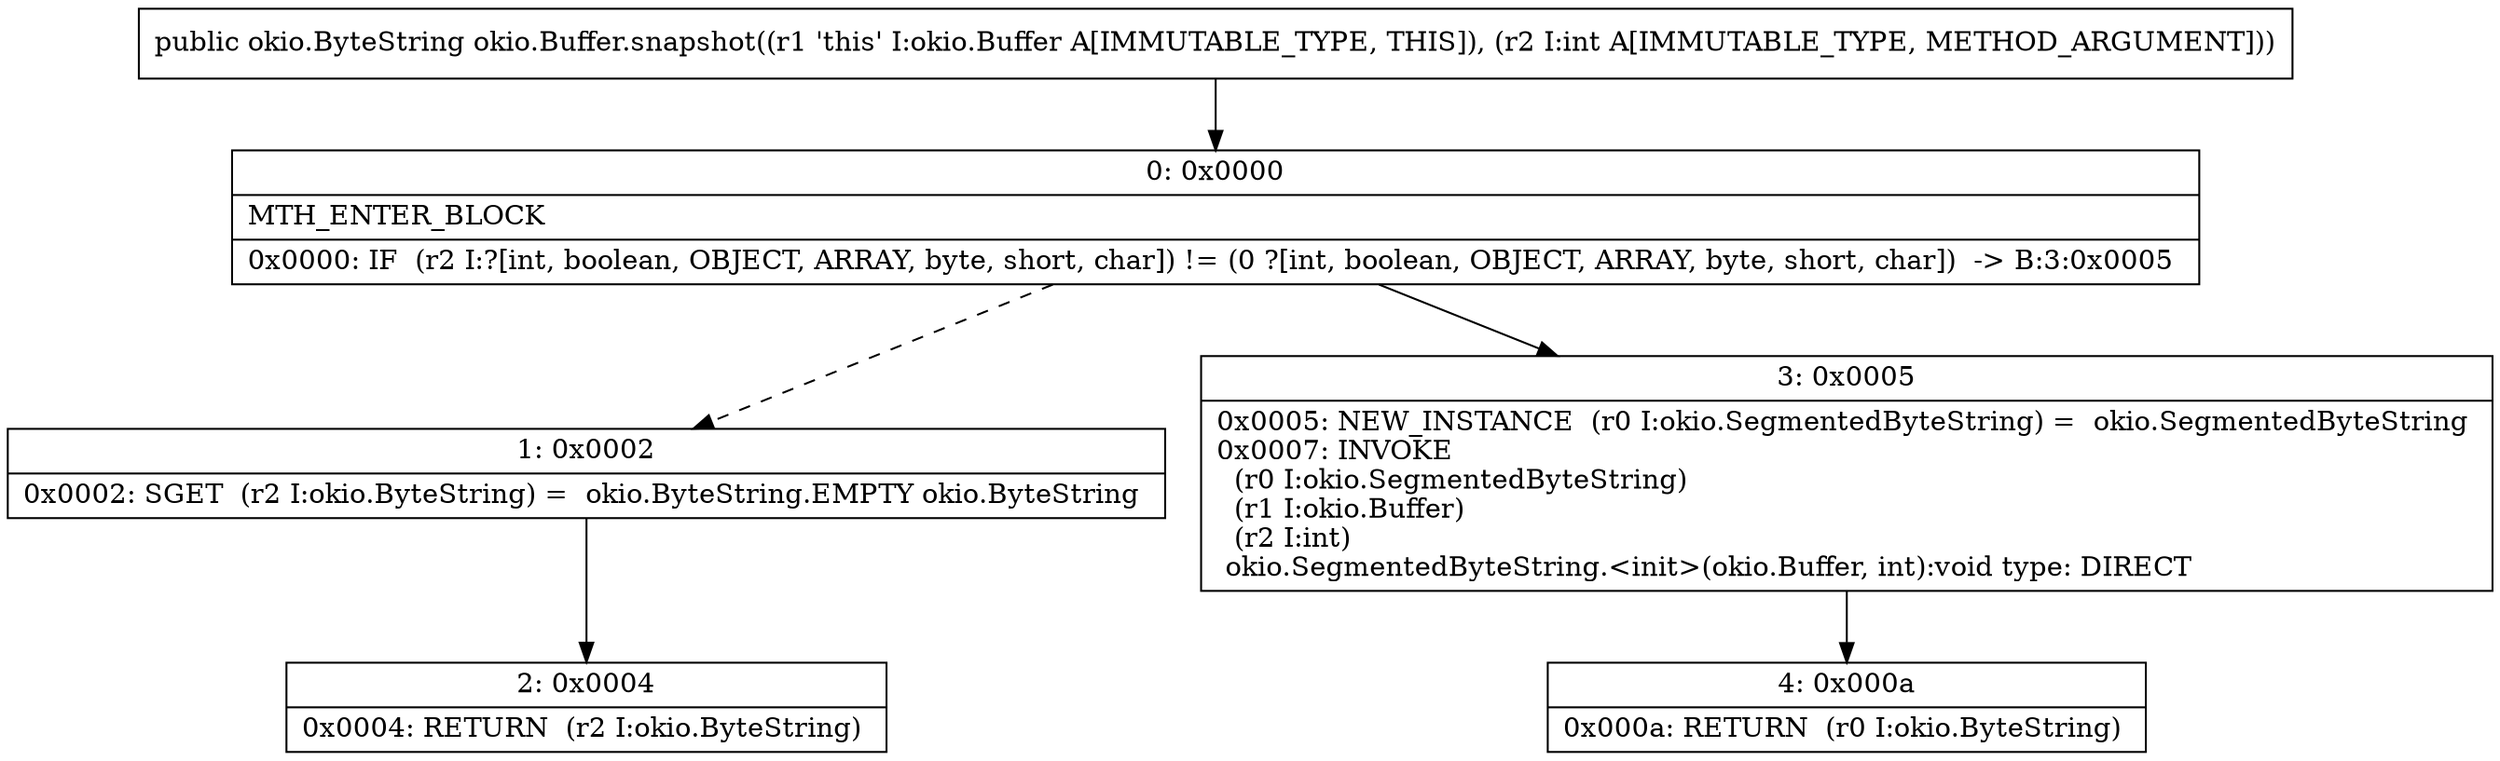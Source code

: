 digraph "CFG forokio.Buffer.snapshot(I)Lokio\/ByteString;" {
Node_0 [shape=record,label="{0\:\ 0x0000|MTH_ENTER_BLOCK\l|0x0000: IF  (r2 I:?[int, boolean, OBJECT, ARRAY, byte, short, char]) != (0 ?[int, boolean, OBJECT, ARRAY, byte, short, char])  \-\> B:3:0x0005 \l}"];
Node_1 [shape=record,label="{1\:\ 0x0002|0x0002: SGET  (r2 I:okio.ByteString) =  okio.ByteString.EMPTY okio.ByteString \l}"];
Node_2 [shape=record,label="{2\:\ 0x0004|0x0004: RETURN  (r2 I:okio.ByteString) \l}"];
Node_3 [shape=record,label="{3\:\ 0x0005|0x0005: NEW_INSTANCE  (r0 I:okio.SegmentedByteString) =  okio.SegmentedByteString \l0x0007: INVOKE  \l  (r0 I:okio.SegmentedByteString)\l  (r1 I:okio.Buffer)\l  (r2 I:int)\l okio.SegmentedByteString.\<init\>(okio.Buffer, int):void type: DIRECT \l}"];
Node_4 [shape=record,label="{4\:\ 0x000a|0x000a: RETURN  (r0 I:okio.ByteString) \l}"];
MethodNode[shape=record,label="{public okio.ByteString okio.Buffer.snapshot((r1 'this' I:okio.Buffer A[IMMUTABLE_TYPE, THIS]), (r2 I:int A[IMMUTABLE_TYPE, METHOD_ARGUMENT])) }"];
MethodNode -> Node_0;
Node_0 -> Node_1[style=dashed];
Node_0 -> Node_3;
Node_1 -> Node_2;
Node_3 -> Node_4;
}

